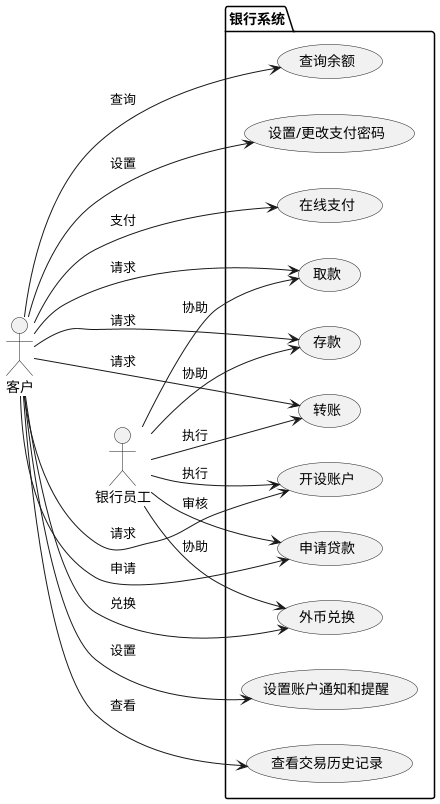 @startuml
left to right direction

package "银行系统" {
  usecase "开设账户" as UC1
  usecase "转账" as UC2
  usecase "存款" as UC3
  usecase "取款" as UC4
  usecase "查询余额" as UC5
  usecase "申请贷款" as UC6
  usecase "设置/更改支付密码" as UC7
  usecase "在线支付" as UC8
  usecase "设置账户通知和提醒" as UC9
  usecase "查看交易历史记录" as UC10
  usecase "外币兑换" as UC11
}

actor "客户" as A1
actor "银行员工" as A2

A1 ---> UC1 : 请求
A1 --> UC2 : 请求
A1 --> UC3 : 请求
A1 --> UC4 : 请求
A1 --> UC5 : 查询
A1 --> UC6 : 申请
A1 --> UC7 : 设置
A1 --> UC8 : 支付
A1 --> UC9 : 设置
A1 --> UC10 : 查看
A1 --> UC11 : 兑换

A2 --> UC1 : 执行
A2 --> UC2 : 执行
A2 --> UC3 : 协助
A2 --> UC4 : 协助
A2 --> UC6 : 审核
A2 --> UC11 : 协助

@enduml
